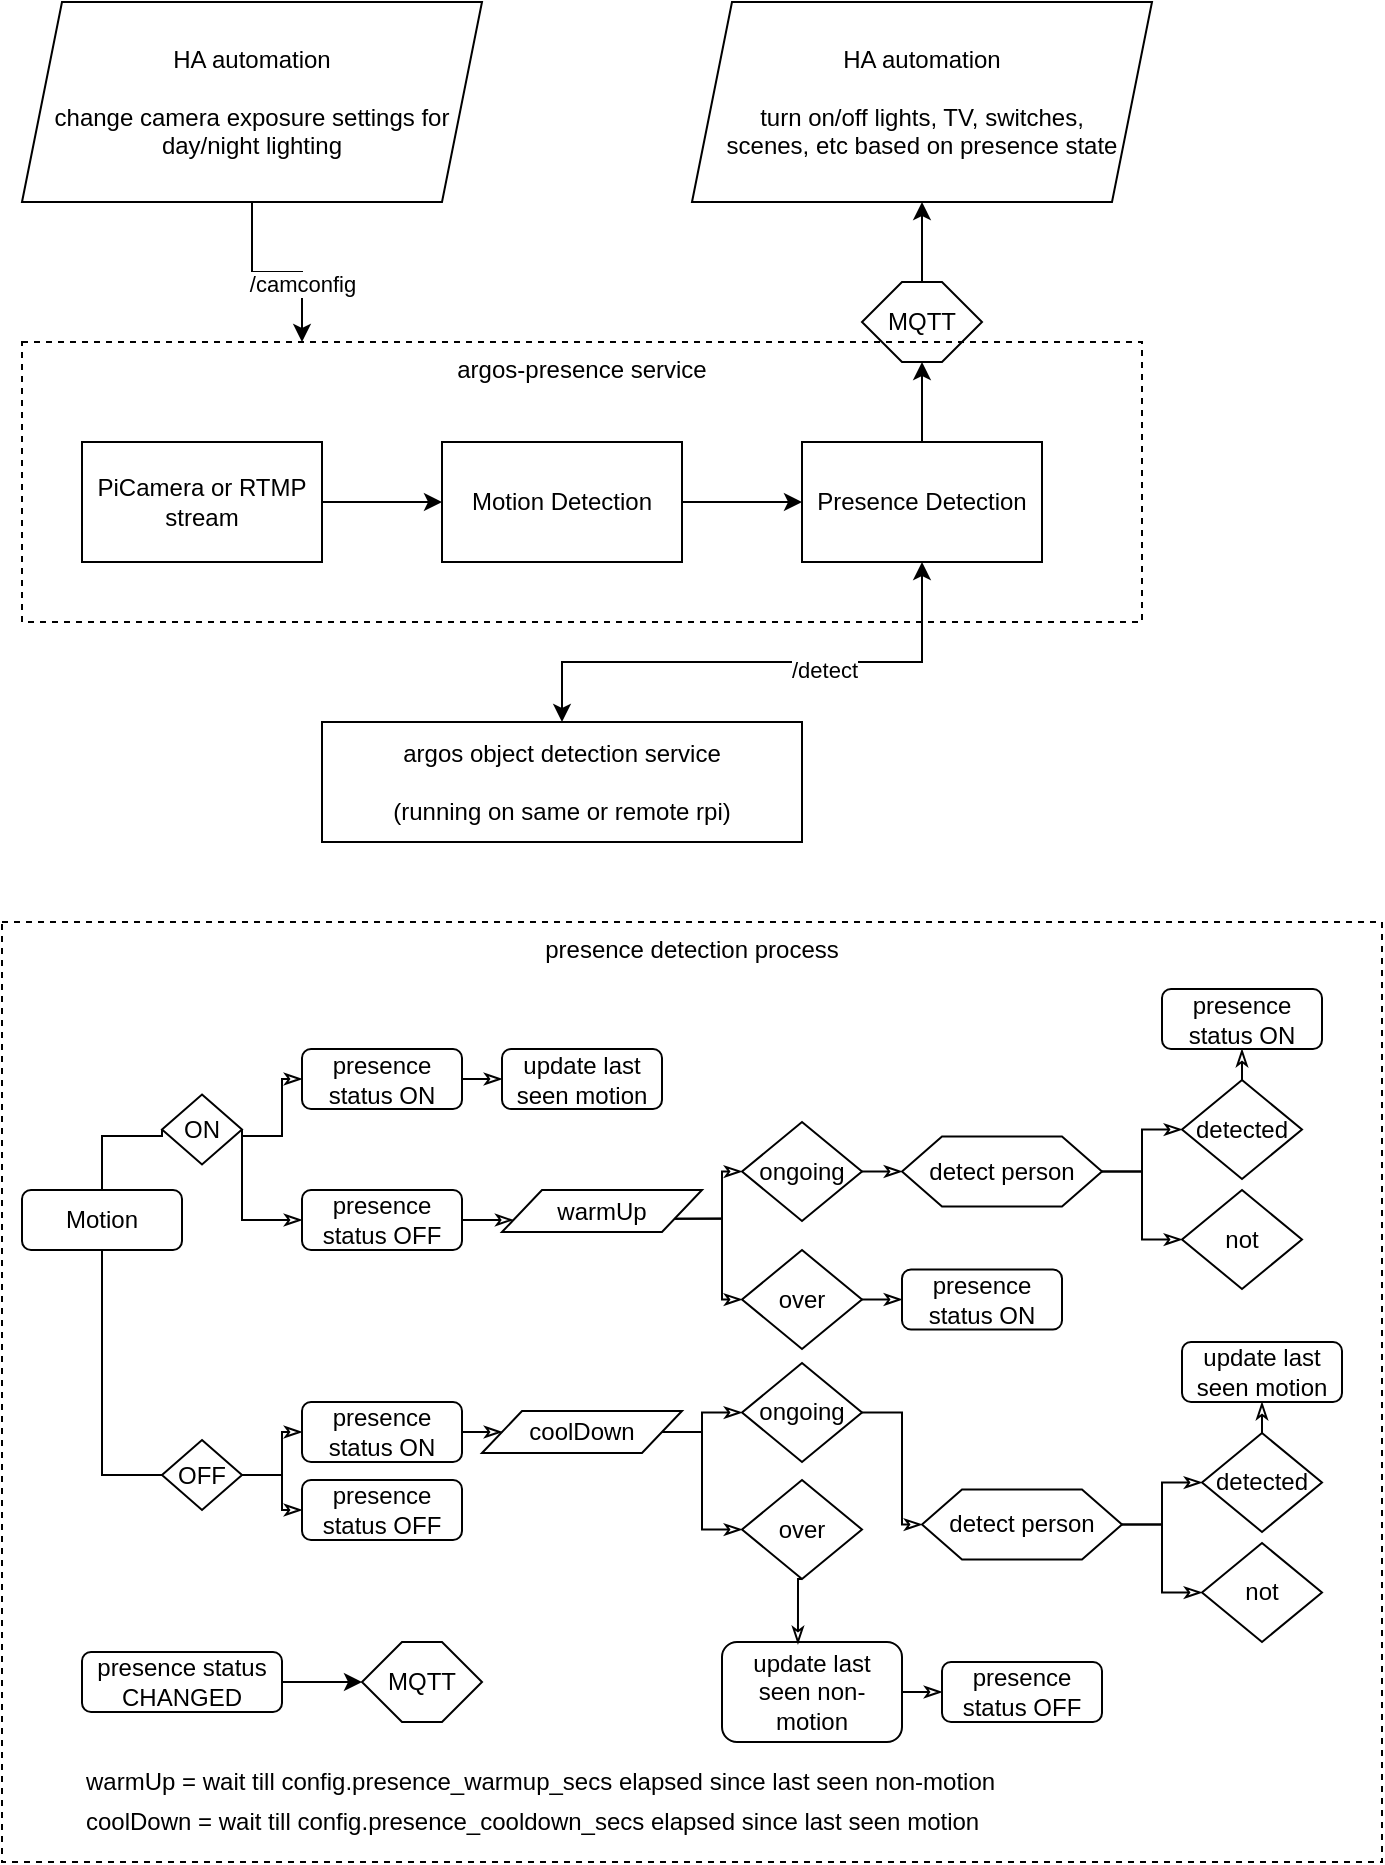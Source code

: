 <mxfile version="14.2.5" type="onedrive"><diagram id="5ugtG2ob6wq2s5I5Md5V" name="Page-1"><mxGraphModel dx="1426" dy="803" grid="1" gridSize="10" guides="1" tooltips="1" connect="1" arrows="1" fold="1" page="1" pageScale="1" pageWidth="850" pageHeight="1100" math="0" shadow="0"><root><mxCell id="0"/><mxCell id="1" parent="0"/><mxCell id="dCHTksjEwLaoaWH5pbZW-7" value="argos-presence service" style="rounded=0;whiteSpace=wrap;html=1;dashed=1;fillColor=none;verticalAlign=top;" parent="1" vertex="1"><mxGeometry x="20" y="190" width="560" height="140" as="geometry"/></mxCell><mxCell id="dCHTksjEwLaoaWH5pbZW-3" value="" style="edgeStyle=orthogonalEdgeStyle;rounded=0;orthogonalLoop=1;jettySize=auto;html=1;" parent="1" source="dCHTksjEwLaoaWH5pbZW-1" target="dCHTksjEwLaoaWH5pbZW-2" edge="1"><mxGeometry relative="1" as="geometry"/></mxCell><mxCell id="dCHTksjEwLaoaWH5pbZW-1" value="PiCamera or RTMP stream" style="rounded=0;whiteSpace=wrap;html=1;" parent="1" vertex="1"><mxGeometry x="50" y="240" width="120" height="60" as="geometry"/></mxCell><mxCell id="dCHTksjEwLaoaWH5pbZW-22" style="edgeStyle=orthogonalEdgeStyle;rounded=0;orthogonalLoop=1;jettySize=auto;html=1;exitX=1;exitY=0.5;exitDx=0;exitDy=0;entryX=0;entryY=0.5;entryDx=0;entryDy=0;startArrow=none;startFill=0;" parent="1" source="dCHTksjEwLaoaWH5pbZW-2" target="dCHTksjEwLaoaWH5pbZW-20" edge="1"><mxGeometry relative="1" as="geometry"/></mxCell><mxCell id="dCHTksjEwLaoaWH5pbZW-2" value="Motion Detection" style="whiteSpace=wrap;html=1;rounded=0;" parent="1" vertex="1"><mxGeometry x="230" y="240" width="120" height="60" as="geometry"/></mxCell><mxCell id="dCHTksjEwLaoaWH5pbZW-8" value="" style="edgeStyle=orthogonalEdgeStyle;rounded=0;orthogonalLoop=1;jettySize=auto;html=1;entryX=0.25;entryY=0;entryDx=0;entryDy=0;" parent="1" source="dCHTksjEwLaoaWH5pbZW-6" target="dCHTksjEwLaoaWH5pbZW-7" edge="1"><mxGeometry relative="1" as="geometry"/></mxCell><mxCell id="dCHTksjEwLaoaWH5pbZW-9" value="/camconfig" style="edgeLabel;html=1;align=center;verticalAlign=middle;resizable=0;points=[];" parent="dCHTksjEwLaoaWH5pbZW-8" vertex="1" connectable="0"><mxGeometry x="0.381" relative="1" as="geometry"><mxPoint as="offset"/></mxGeometry></mxCell><mxCell id="dCHTksjEwLaoaWH5pbZW-6" value="HA automation&lt;br&gt;&lt;br&gt;change camera exposure settings for day/night lighting" style="shape=parallelogram;perimeter=parallelogramPerimeter;whiteSpace=wrap;html=1;fixedSize=1;" parent="1" vertex="1"><mxGeometry x="20" y="20" width="230" height="100" as="geometry"/></mxCell><mxCell id="dCHTksjEwLaoaWH5pbZW-16" style="edgeStyle=orthogonalEdgeStyle;rounded=0;orthogonalLoop=1;jettySize=auto;html=1;exitX=0.5;exitY=0;exitDx=0;exitDy=0;entryX=0.5;entryY=1;entryDx=0;entryDy=0;" parent="1" source="dCHTksjEwLaoaWH5pbZW-20" target="dCHTksjEwLaoaWH5pbZW-11" edge="1"><mxGeometry relative="1" as="geometry"/></mxCell><mxCell id="dCHTksjEwLaoaWH5pbZW-18" style="edgeStyle=orthogonalEdgeStyle;rounded=0;orthogonalLoop=1;jettySize=auto;html=1;exitX=0.5;exitY=1;exitDx=0;exitDy=0;entryX=0.5;entryY=0;entryDx=0;entryDy=0;startArrow=classic;startFill=1;" parent="1" source="dCHTksjEwLaoaWH5pbZW-20" target="dCHTksjEwLaoaWH5pbZW-17" edge="1"><mxGeometry relative="1" as="geometry"><Array as="points"><mxPoint x="470" y="350"/><mxPoint x="290" y="350"/></Array></mxGeometry></mxCell><mxCell id="dCHTksjEwLaoaWH5pbZW-19" value="/detect" style="edgeLabel;html=1;align=center;verticalAlign=middle;resizable=0;points=[];" parent="dCHTksjEwLaoaWH5pbZW-18" vertex="1" connectable="0"><mxGeometry x="-0.24" y="4" relative="1" as="geometry"><mxPoint as="offset"/></mxGeometry></mxCell><mxCell id="dCHTksjEwLaoaWH5pbZW-10" value="HA automation&lt;br&gt;&lt;br&gt;turn on/off lights, TV, switches,&lt;br&gt;scenes, etc based on presence state" style="shape=parallelogram;perimeter=parallelogramPerimeter;whiteSpace=wrap;html=1;fixedSize=1;" parent="1" vertex="1"><mxGeometry x="355" y="20" width="230" height="100" as="geometry"/></mxCell><mxCell id="dCHTksjEwLaoaWH5pbZW-12" value="" style="edgeStyle=orthogonalEdgeStyle;rounded=0;orthogonalLoop=1;jettySize=auto;html=1;" parent="1" source="dCHTksjEwLaoaWH5pbZW-11" target="dCHTksjEwLaoaWH5pbZW-10" edge="1"><mxGeometry relative="1" as="geometry"/></mxCell><mxCell id="dCHTksjEwLaoaWH5pbZW-11" value="MQTT" style="shape=hexagon;perimeter=hexagonPerimeter2;whiteSpace=wrap;html=1;fixedSize=1;fillColor=none;" parent="1" vertex="1"><mxGeometry x="440" y="160" width="60" height="40" as="geometry"/></mxCell><mxCell id="dCHTksjEwLaoaWH5pbZW-17" value="argos object detection service&lt;br&gt;&lt;br&gt;(running on same or remote rpi)" style="rounded=0;whiteSpace=wrap;html=1;fillColor=none;verticalAlign=middle;" parent="1" vertex="1"><mxGeometry x="170" y="380" width="240" height="60" as="geometry"/></mxCell><mxCell id="dCHTksjEwLaoaWH5pbZW-20" value="Presence Detection" style="whiteSpace=wrap;html=1;rounded=0;" parent="1" vertex="1"><mxGeometry x="410" y="240" width="120" height="60" as="geometry"/></mxCell><mxCell id="dCHTksjEwLaoaWH5pbZW-25" value="presence detection process" style="rounded=0;whiteSpace=wrap;html=1;dashed=1;fillColor=none;verticalAlign=top;" parent="1" vertex="1"><mxGeometry x="10" y="480" width="690" height="470" as="geometry"/></mxCell><mxCell id="dCHTksjEwLaoaWH5pbZW-55" style="edgeStyle=orthogonalEdgeStyle;rounded=0;orthogonalLoop=1;jettySize=auto;html=1;exitX=1;exitY=0.5;exitDx=0;exitDy=0;entryX=0;entryY=0.5;entryDx=0;entryDy=0;startArrow=none;startFill=0;endArrow=classicThin;endFill=0;fontSize=12;" parent="1" source="dCHTksjEwLaoaWH5pbZW-26" target="dCHTksjEwLaoaWH5pbZW-35" edge="1"><mxGeometry relative="1" as="geometry"><Array as="points"><mxPoint x="150" y="587"/><mxPoint x="150" y="559"/></Array></mxGeometry></mxCell><mxCell id="dCHTksjEwLaoaWH5pbZW-26" value="&lt;font style=&quot;font-size: 12px&quot;&gt;ON&lt;/font&gt;" style="rhombus;whiteSpace=wrap;html=1;fillColor=none;fontSize=8;" parent="1" vertex="1"><mxGeometry x="90" y="566.25" width="40" height="35" as="geometry"/></mxCell><mxCell id="dCHTksjEwLaoaWH5pbZW-31" style="edgeStyle=orthogonalEdgeStyle;rounded=0;orthogonalLoop=1;jettySize=auto;html=1;exitX=0.5;exitY=0;exitDx=0;exitDy=0;startArrow=none;startFill=0;fontSize=8;endArrow=none;endFill=0;entryX=0;entryY=0.5;entryDx=0;entryDy=0;" parent="1" source="dCHTksjEwLaoaWH5pbZW-27" target="dCHTksjEwLaoaWH5pbZW-26" edge="1"><mxGeometry relative="1" as="geometry"><mxPoint x="90" y="587" as="targetPoint"/><Array as="points"><mxPoint x="60" y="587"/></Array></mxGeometry></mxCell><mxCell id="dCHTksjEwLaoaWH5pbZW-34" style="edgeStyle=orthogonalEdgeStyle;rounded=0;orthogonalLoop=1;jettySize=auto;html=1;exitX=0.5;exitY=1;exitDx=0;exitDy=0;entryX=0;entryY=0.5;entryDx=0;entryDy=0;startArrow=none;startFill=0;endArrow=none;endFill=0;fontSize=8;" parent="1" source="dCHTksjEwLaoaWH5pbZW-27" target="dCHTksjEwLaoaWH5pbZW-28" edge="1"><mxGeometry relative="1" as="geometry"/></mxCell><mxCell id="dCHTksjEwLaoaWH5pbZW-57" value="" style="edgeStyle=orthogonalEdgeStyle;rounded=0;orthogonalLoop=1;jettySize=auto;html=1;startArrow=none;startFill=0;endArrow=classicThin;endFill=0;fontSize=12;exitX=1;exitY=0.5;exitDx=0;exitDy=0;" parent="1" source="dCHTksjEwLaoaWH5pbZW-26" target="dCHTksjEwLaoaWH5pbZW-36" edge="1"><mxGeometry relative="1" as="geometry"><Array as="points"><mxPoint x="130" y="629"/></Array></mxGeometry></mxCell><mxCell id="dCHTksjEwLaoaWH5pbZW-27" value="&lt;font style=&quot;font-size: 12px&quot;&gt;Motion&lt;/font&gt;" style="rounded=1;whiteSpace=wrap;html=1;fillColor=none;fontSize=8;" parent="1" vertex="1"><mxGeometry x="20" y="614" width="80" height="30" as="geometry"/></mxCell><mxCell id="dCHTksjEwLaoaWH5pbZW-72" style="edgeStyle=orthogonalEdgeStyle;rounded=0;orthogonalLoop=1;jettySize=auto;html=1;exitX=1;exitY=0.5;exitDx=0;exitDy=0;entryX=0;entryY=0.5;entryDx=0;entryDy=0;startArrow=none;startFill=0;endArrow=classicThin;endFill=0;fontSize=12;" parent="1" source="dCHTksjEwLaoaWH5pbZW-28" target="dCHTksjEwLaoaWH5pbZW-37" edge="1"><mxGeometry relative="1" as="geometry"><Array as="points"><mxPoint x="150" y="735"/></Array></mxGeometry></mxCell><mxCell id="dCHTksjEwLaoaWH5pbZW-73" style="edgeStyle=orthogonalEdgeStyle;rounded=0;orthogonalLoop=1;jettySize=auto;html=1;exitX=1;exitY=0.5;exitDx=0;exitDy=0;entryX=0;entryY=0.5;entryDx=0;entryDy=0;startArrow=none;startFill=0;endArrow=classicThin;endFill=0;fontSize=12;" parent="1" source="dCHTksjEwLaoaWH5pbZW-28" target="dCHTksjEwLaoaWH5pbZW-38" edge="1"><mxGeometry relative="1" as="geometry"><Array as="points"><mxPoint x="150" y="774"/></Array></mxGeometry></mxCell><mxCell id="dCHTksjEwLaoaWH5pbZW-28" value="&lt;font style=&quot;font-size: 12px&quot;&gt;OFF&lt;/font&gt;" style="rhombus;whiteSpace=wrap;html=1;fillColor=none;fontSize=8;" parent="1" vertex="1"><mxGeometry x="90" y="739" width="40" height="35" as="geometry"/></mxCell><mxCell id="dCHTksjEwLaoaWH5pbZW-59" style="edgeStyle=orthogonalEdgeStyle;rounded=0;orthogonalLoop=1;jettySize=auto;html=1;exitX=1;exitY=0.5;exitDx=0;exitDy=0;entryX=0;entryY=0.5;entryDx=0;entryDy=0;startArrow=none;startFill=0;endArrow=classicThin;endFill=0;fontSize=12;" parent="1" source="dCHTksjEwLaoaWH5pbZW-35" target="dCHTksjEwLaoaWH5pbZW-58" edge="1"><mxGeometry relative="1" as="geometry"/></mxCell><mxCell id="dCHTksjEwLaoaWH5pbZW-35" value="&lt;font style=&quot;font-size: 12px&quot;&gt;presence status ON&lt;/font&gt;" style="rounded=1;whiteSpace=wrap;html=1;fillColor=none;fontSize=8;" parent="1" vertex="1"><mxGeometry x="160" y="543.5" width="80" height="30" as="geometry"/></mxCell><mxCell id="dCHTksjEwLaoaWH5pbZW-60" style="edgeStyle=orthogonalEdgeStyle;rounded=0;orthogonalLoop=1;jettySize=auto;html=1;exitX=1;exitY=0.5;exitDx=0;exitDy=0;entryX=0;entryY=0.75;entryDx=0;entryDy=0;startArrow=none;startFill=0;endArrow=classicThin;endFill=0;fontSize=12;" parent="1" source="dCHTksjEwLaoaWH5pbZW-36" target="dCHTksjEwLaoaWH5pbZW-40" edge="1"><mxGeometry relative="1" as="geometry"/></mxCell><mxCell id="dCHTksjEwLaoaWH5pbZW-36" value="&lt;font style=&quot;font-size: 12px&quot;&gt;presence status OFF&lt;/font&gt;" style="rounded=1;whiteSpace=wrap;html=1;fillColor=none;fontSize=8;" parent="1" vertex="1"><mxGeometry x="160" y="614" width="80" height="30" as="geometry"/></mxCell><mxCell id="dCHTksjEwLaoaWH5pbZW-71" style="edgeStyle=orthogonalEdgeStyle;rounded=0;orthogonalLoop=1;jettySize=auto;html=1;exitX=1;exitY=0.5;exitDx=0;exitDy=0;entryX=0;entryY=0.5;entryDx=0;entryDy=0;startArrow=none;startFill=0;endArrow=classicThin;endFill=0;fontSize=12;" parent="1" source="dCHTksjEwLaoaWH5pbZW-37" target="dCHTksjEwLaoaWH5pbZW-70" edge="1"><mxGeometry relative="1" as="geometry"/></mxCell><mxCell id="dCHTksjEwLaoaWH5pbZW-37" value="&lt;font style=&quot;font-size: 12px&quot;&gt;presence status ON&lt;/font&gt;" style="rounded=1;whiteSpace=wrap;html=1;fillColor=none;fontSize=8;" parent="1" vertex="1"><mxGeometry x="160" y="720" width="80" height="30" as="geometry"/></mxCell><mxCell id="dCHTksjEwLaoaWH5pbZW-38" value="&lt;font style=&quot;font-size: 12px&quot;&gt;presence status OFF&lt;/font&gt;" style="rounded=1;whiteSpace=wrap;html=1;fillColor=none;fontSize=8;" parent="1" vertex="1"><mxGeometry x="160" y="759" width="80" height="30" as="geometry"/></mxCell><mxCell id="dCHTksjEwLaoaWH5pbZW-62" style="edgeStyle=orthogonalEdgeStyle;rounded=0;orthogonalLoop=1;jettySize=auto;html=1;exitX=1;exitY=0.75;exitDx=0;exitDy=0;entryX=0;entryY=0.5;entryDx=0;entryDy=0;startArrow=none;startFill=0;endArrow=classicThin;endFill=0;fontSize=12;" parent="1" source="dCHTksjEwLaoaWH5pbZW-40" target="dCHTksjEwLaoaWH5pbZW-41" edge="1"><mxGeometry relative="1" as="geometry"><Array as="points"><mxPoint x="370" y="628"/><mxPoint x="370" y="605"/></Array></mxGeometry></mxCell><mxCell id="dCHTksjEwLaoaWH5pbZW-63" style="edgeStyle=orthogonalEdgeStyle;rounded=0;orthogonalLoop=1;jettySize=auto;html=1;exitX=1;exitY=0.75;exitDx=0;exitDy=0;entryX=0;entryY=0.5;entryDx=0;entryDy=0;startArrow=none;startFill=0;endArrow=classicThin;endFill=0;fontSize=12;" parent="1" source="dCHTksjEwLaoaWH5pbZW-40" target="dCHTksjEwLaoaWH5pbZW-52" edge="1"><mxGeometry relative="1" as="geometry"><Array as="points"><mxPoint x="370" y="628"/><mxPoint x="370" y="669"/></Array></mxGeometry></mxCell><mxCell id="dCHTksjEwLaoaWH5pbZW-40" value="&lt;font style=&quot;font-size: 12px&quot;&gt;warmUp&lt;/font&gt;" style="shape=parallelogram;perimeter=parallelogramPerimeter;whiteSpace=wrap;html=1;fixedSize=1;fillColor=none;fontSize=8;" parent="1" vertex="1"><mxGeometry x="260" y="614" width="100" height="21" as="geometry"/></mxCell><mxCell id="dCHTksjEwLaoaWH5pbZW-64" style="edgeStyle=orthogonalEdgeStyle;rounded=0;orthogonalLoop=1;jettySize=auto;html=1;exitX=1;exitY=0.5;exitDx=0;exitDy=0;entryX=0;entryY=0.5;entryDx=0;entryDy=0;startArrow=none;startFill=0;endArrow=classicThin;endFill=0;fontSize=12;" parent="1" source="dCHTksjEwLaoaWH5pbZW-41" target="dCHTksjEwLaoaWH5pbZW-43" edge="1"><mxGeometry relative="1" as="geometry"/></mxCell><mxCell id="dCHTksjEwLaoaWH5pbZW-41" value="&lt;font style=&quot;font-size: 12px&quot;&gt;ongoing&lt;/font&gt;" style="rhombus;whiteSpace=wrap;html=1;fillColor=none;fontSize=8;" parent="1" vertex="1"><mxGeometry x="380" y="580" width="60" height="49.5" as="geometry"/></mxCell><mxCell id="dCHTksjEwLaoaWH5pbZW-66" style="edgeStyle=orthogonalEdgeStyle;rounded=0;orthogonalLoop=1;jettySize=auto;html=1;exitX=1;exitY=0.5;exitDx=0;exitDy=0;entryX=0;entryY=0.5;entryDx=0;entryDy=0;startArrow=none;startFill=0;endArrow=classicThin;endFill=0;fontSize=12;" parent="1" source="dCHTksjEwLaoaWH5pbZW-43" target="dCHTksjEwLaoaWH5pbZW-53" edge="1"><mxGeometry relative="1" as="geometry"/></mxCell><mxCell id="dCHTksjEwLaoaWH5pbZW-67" style="edgeStyle=orthogonalEdgeStyle;rounded=0;orthogonalLoop=1;jettySize=auto;html=1;exitX=1;exitY=0.5;exitDx=0;exitDy=0;entryX=0;entryY=0.5;entryDx=0;entryDy=0;startArrow=none;startFill=0;endArrow=classicThin;endFill=0;fontSize=12;" parent="1" source="dCHTksjEwLaoaWH5pbZW-43" target="dCHTksjEwLaoaWH5pbZW-54" edge="1"><mxGeometry relative="1" as="geometry"/></mxCell><mxCell id="dCHTksjEwLaoaWH5pbZW-43" value="&lt;font style=&quot;font-size: 12px;&quot;&gt;detect person&lt;/font&gt;" style="shape=hexagon;perimeter=hexagonPerimeter2;whiteSpace=wrap;html=1;fixedSize=1;fillColor=none;fontSize=12;" parent="1" vertex="1"><mxGeometry x="460" y="587.25" width="100" height="35" as="geometry"/></mxCell><mxCell id="dCHTksjEwLaoaWH5pbZW-44" value="&lt;font style=&quot;font-size: 12px&quot;&gt;presence status ON&lt;/font&gt;" style="rounded=1;whiteSpace=wrap;html=1;fillColor=none;fontSize=8;" parent="1" vertex="1"><mxGeometry x="460" y="653.75" width="80" height="30" as="geometry"/></mxCell><mxCell id="dCHTksjEwLaoaWH5pbZW-48" value="&lt;font style=&quot;font-size: 12px&quot;&gt;presence status ON&lt;/font&gt;" style="rounded=1;whiteSpace=wrap;html=1;fillColor=none;fontSize=8;" parent="1" vertex="1"><mxGeometry x="590" y="513.5" width="80" height="30" as="geometry"/></mxCell><mxCell id="dCHTksjEwLaoaWH5pbZW-51" value="" style="edgeStyle=orthogonalEdgeStyle;rounded=0;orthogonalLoop=1;jettySize=auto;html=1;startArrow=none;startFill=0;endArrow=classic;endFill=1;fontSize=8;" parent="1" source="dCHTksjEwLaoaWH5pbZW-49" target="dCHTksjEwLaoaWH5pbZW-50" edge="1"><mxGeometry relative="1" as="geometry"/></mxCell><mxCell id="dCHTksjEwLaoaWH5pbZW-49" value="&lt;font style=&quot;font-size: 12px&quot;&gt;presence status CHANGED&lt;/font&gt;" style="rounded=1;whiteSpace=wrap;html=1;fillColor=none;fontSize=8;" parent="1" vertex="1"><mxGeometry x="50" y="845" width="100" height="30" as="geometry"/></mxCell><mxCell id="dCHTksjEwLaoaWH5pbZW-50" value="MQTT" style="shape=hexagon;perimeter=hexagonPerimeter2;whiteSpace=wrap;html=1;fixedSize=1;fillColor=none;" parent="1" vertex="1"><mxGeometry x="190" y="840" width="60" height="40" as="geometry"/></mxCell><mxCell id="dCHTksjEwLaoaWH5pbZW-65" style="edgeStyle=orthogonalEdgeStyle;rounded=0;orthogonalLoop=1;jettySize=auto;html=1;exitX=1;exitY=0.5;exitDx=0;exitDy=0;entryX=0;entryY=0.5;entryDx=0;entryDy=0;startArrow=none;startFill=0;endArrow=classicThin;endFill=0;fontSize=12;" parent="1" source="dCHTksjEwLaoaWH5pbZW-52" target="dCHTksjEwLaoaWH5pbZW-44" edge="1"><mxGeometry relative="1" as="geometry"/></mxCell><mxCell id="dCHTksjEwLaoaWH5pbZW-52" value="&lt;font style=&quot;font-size: 12px&quot;&gt;over&lt;/font&gt;" style="rhombus;whiteSpace=wrap;html=1;fillColor=none;fontSize=8;" parent="1" vertex="1"><mxGeometry x="380" y="644" width="60" height="49.5" as="geometry"/></mxCell><mxCell id="dCHTksjEwLaoaWH5pbZW-69" style="edgeStyle=orthogonalEdgeStyle;rounded=0;orthogonalLoop=1;jettySize=auto;html=1;exitX=0.5;exitY=0;exitDx=0;exitDy=0;entryX=0.5;entryY=1;entryDx=0;entryDy=0;startArrow=none;startFill=0;endArrow=classicThin;endFill=0;fontSize=12;" parent="1" source="dCHTksjEwLaoaWH5pbZW-53" target="dCHTksjEwLaoaWH5pbZW-48" edge="1"><mxGeometry relative="1" as="geometry"/></mxCell><mxCell id="dCHTksjEwLaoaWH5pbZW-53" value="&lt;font style=&quot;font-size: 12px&quot;&gt;detected&lt;/font&gt;" style="rhombus;whiteSpace=wrap;html=1;fillColor=none;fontSize=8;" parent="1" vertex="1"><mxGeometry x="600" y="559" width="60" height="49.5" as="geometry"/></mxCell><mxCell id="dCHTksjEwLaoaWH5pbZW-54" value="&lt;font style=&quot;font-size: 12px&quot;&gt;not&lt;/font&gt;" style="rhombus;whiteSpace=wrap;html=1;fillColor=none;fontSize=8;" parent="1" vertex="1"><mxGeometry x="600" y="614" width="60" height="49.5" as="geometry"/></mxCell><mxCell id="dCHTksjEwLaoaWH5pbZW-58" value="&lt;span style=&quot;font-size: 12px&quot;&gt;update last seen motion&lt;/span&gt;" style="rounded=1;whiteSpace=wrap;html=1;fillColor=none;fontSize=8;" parent="1" vertex="1"><mxGeometry x="260" y="543.5" width="80" height="30" as="geometry"/></mxCell><mxCell id="dCHTksjEwLaoaWH5pbZW-76" style="edgeStyle=orthogonalEdgeStyle;rounded=0;orthogonalLoop=1;jettySize=auto;html=1;exitX=1;exitY=0.5;exitDx=0;exitDy=0;entryX=0;entryY=0.5;entryDx=0;entryDy=0;startArrow=none;startFill=0;endArrow=classicThin;endFill=0;fontSize=12;" parent="1" source="dCHTksjEwLaoaWH5pbZW-70" target="dCHTksjEwLaoaWH5pbZW-74" edge="1"><mxGeometry relative="1" as="geometry"><Array as="points"><mxPoint x="360" y="735"/><mxPoint x="360" y="725"/></Array></mxGeometry></mxCell><mxCell id="dCHTksjEwLaoaWH5pbZW-77" style="edgeStyle=orthogonalEdgeStyle;rounded=0;orthogonalLoop=1;jettySize=auto;html=1;exitX=1;exitY=0.5;exitDx=0;exitDy=0;entryX=0;entryY=0.5;entryDx=0;entryDy=0;startArrow=none;startFill=0;endArrow=classicThin;endFill=0;fontSize=12;" parent="1" source="dCHTksjEwLaoaWH5pbZW-70" target="dCHTksjEwLaoaWH5pbZW-75" edge="1"><mxGeometry relative="1" as="geometry"><Array as="points"><mxPoint x="360" y="735"/><mxPoint x="360" y="784"/></Array></mxGeometry></mxCell><mxCell id="dCHTksjEwLaoaWH5pbZW-70" value="&lt;font style=&quot;font-size: 12px&quot;&gt;coolDown&lt;/font&gt;" style="shape=parallelogram;perimeter=parallelogramPerimeter;whiteSpace=wrap;html=1;fixedSize=1;fillColor=none;fontSize=8;" parent="1" vertex="1"><mxGeometry x="250" y="724.5" width="100" height="21" as="geometry"/></mxCell><mxCell id="dCHTksjEwLaoaWH5pbZW-90" style="edgeStyle=orthogonalEdgeStyle;rounded=0;orthogonalLoop=1;jettySize=auto;html=1;exitX=1;exitY=0.5;exitDx=0;exitDy=0;entryX=0;entryY=0.5;entryDx=0;entryDy=0;startArrow=none;startFill=0;endArrow=classicThin;endFill=0;fontSize=12;" parent="1" source="dCHTksjEwLaoaWH5pbZW-74" target="dCHTksjEwLaoaWH5pbZW-81" edge="1"><mxGeometry relative="1" as="geometry"><Array as="points"><mxPoint x="460" y="725"/><mxPoint x="460" y="781"/></Array></mxGeometry></mxCell><mxCell id="dCHTksjEwLaoaWH5pbZW-74" value="&lt;font style=&quot;font-size: 12px&quot;&gt;ongoing&lt;/font&gt;" style="rhombus;whiteSpace=wrap;html=1;fillColor=none;fontSize=8;" parent="1" vertex="1"><mxGeometry x="380" y="700.5" width="60" height="49.5" as="geometry"/></mxCell><mxCell id="dCHTksjEwLaoaWH5pbZW-86" style="edgeStyle=orthogonalEdgeStyle;rounded=0;orthogonalLoop=1;jettySize=auto;html=1;exitX=0.5;exitY=1;exitDx=0;exitDy=0;entryX=0.422;entryY=0.02;entryDx=0;entryDy=0;entryPerimeter=0;startArrow=none;startFill=0;endArrow=classicThin;endFill=0;fontSize=12;" parent="1" source="dCHTksjEwLaoaWH5pbZW-75" target="dCHTksjEwLaoaWH5pbZW-85" edge="1"><mxGeometry relative="1" as="geometry"/></mxCell><mxCell id="dCHTksjEwLaoaWH5pbZW-75" value="&lt;font style=&quot;font-size: 12px&quot;&gt;over&lt;/font&gt;" style="rhombus;whiteSpace=wrap;html=1;fillColor=none;fontSize=8;" parent="1" vertex="1"><mxGeometry x="380" y="759" width="60" height="49.5" as="geometry"/></mxCell><mxCell id="dCHTksjEwLaoaWH5pbZW-79" style="edgeStyle=orthogonalEdgeStyle;rounded=0;orthogonalLoop=1;jettySize=auto;html=1;exitX=1;exitY=0.5;exitDx=0;exitDy=0;entryX=0;entryY=0.5;entryDx=0;entryDy=0;startArrow=none;startFill=0;endArrow=classicThin;endFill=0;fontSize=12;" parent="1" source="dCHTksjEwLaoaWH5pbZW-81" target="dCHTksjEwLaoaWH5pbZW-83" edge="1"><mxGeometry relative="1" as="geometry"/></mxCell><mxCell id="dCHTksjEwLaoaWH5pbZW-80" style="edgeStyle=orthogonalEdgeStyle;rounded=0;orthogonalLoop=1;jettySize=auto;html=1;exitX=1;exitY=0.5;exitDx=0;exitDy=0;entryX=0;entryY=0.5;entryDx=0;entryDy=0;startArrow=none;startFill=0;endArrow=classicThin;endFill=0;fontSize=12;" parent="1" source="dCHTksjEwLaoaWH5pbZW-81" target="dCHTksjEwLaoaWH5pbZW-84" edge="1"><mxGeometry relative="1" as="geometry"/></mxCell><mxCell id="dCHTksjEwLaoaWH5pbZW-81" value="&lt;font style=&quot;font-size: 12px;&quot;&gt;detect person&lt;/font&gt;" style="shape=hexagon;perimeter=hexagonPerimeter2;whiteSpace=wrap;html=1;fixedSize=1;fillColor=none;fontSize=12;" parent="1" vertex="1"><mxGeometry x="470" y="763.75" width="100" height="35" as="geometry"/></mxCell><mxCell id="dCHTksjEwLaoaWH5pbZW-88" style="edgeStyle=orthogonalEdgeStyle;rounded=0;orthogonalLoop=1;jettySize=auto;html=1;exitX=0.5;exitY=0;exitDx=0;exitDy=0;entryX=0.5;entryY=1;entryDx=0;entryDy=0;startArrow=none;startFill=0;endArrow=classicThin;endFill=0;fontSize=12;" parent="1" source="dCHTksjEwLaoaWH5pbZW-83" edge="1"><mxGeometry relative="1" as="geometry"><mxPoint x="640" y="720" as="targetPoint"/></mxGeometry></mxCell><mxCell id="dCHTksjEwLaoaWH5pbZW-83" value="&lt;font style=&quot;font-size: 12px&quot;&gt;detected&lt;/font&gt;" style="rhombus;whiteSpace=wrap;html=1;fillColor=none;fontSize=8;" parent="1" vertex="1"><mxGeometry x="610" y="735.5" width="60" height="49.5" as="geometry"/></mxCell><mxCell id="dCHTksjEwLaoaWH5pbZW-84" value="&lt;font style=&quot;font-size: 12px&quot;&gt;not&lt;/font&gt;" style="rhombus;whiteSpace=wrap;html=1;fillColor=none;fontSize=8;" parent="1" vertex="1"><mxGeometry x="610" y="790.5" width="60" height="49.5" as="geometry"/></mxCell><mxCell id="dCHTksjEwLaoaWH5pbZW-89" style="edgeStyle=orthogonalEdgeStyle;rounded=0;orthogonalLoop=1;jettySize=auto;html=1;exitX=1;exitY=0.5;exitDx=0;exitDy=0;entryX=0;entryY=0.5;entryDx=0;entryDy=0;startArrow=none;startFill=0;endArrow=classicThin;endFill=0;fontSize=12;" parent="1" source="dCHTksjEwLaoaWH5pbZW-85" target="dCHTksjEwLaoaWH5pbZW-87" edge="1"><mxGeometry relative="1" as="geometry"/></mxCell><mxCell id="dCHTksjEwLaoaWH5pbZW-85" value="&lt;span style=&quot;font-size: 12px&quot;&gt;update last seen non-motion&lt;/span&gt;" style="rounded=1;whiteSpace=wrap;html=1;fillColor=none;fontSize=8;" parent="1" vertex="1"><mxGeometry x="370" y="840" width="90" height="50" as="geometry"/></mxCell><mxCell id="dCHTksjEwLaoaWH5pbZW-87" value="&lt;font style=&quot;font-size: 12px&quot;&gt;presence status OFF&lt;/font&gt;" style="rounded=1;whiteSpace=wrap;html=1;fillColor=none;fontSize=8;" parent="1" vertex="1"><mxGeometry x="480" y="850" width="80" height="30" as="geometry"/></mxCell><mxCell id="dCHTksjEwLaoaWH5pbZW-91" value="&lt;span style=&quot;font-size: 12px&quot;&gt;update last seen motion&lt;/span&gt;" style="rounded=1;whiteSpace=wrap;html=1;fillColor=none;fontSize=8;" parent="1" vertex="1"><mxGeometry x="600" y="690" width="80" height="30" as="geometry"/></mxCell><mxCell id="dCHTksjEwLaoaWH5pbZW-92" value="warmUp = wait till config.presence_warmup_secs elapsed since last seen non-motion" style="text;html=1;strokeColor=none;fillColor=none;align=left;verticalAlign=middle;whiteSpace=wrap;rounded=0;fontSize=12;" parent="1" vertex="1"><mxGeometry x="50" y="900" width="480" height="20" as="geometry"/></mxCell><mxCell id="dCHTksjEwLaoaWH5pbZW-93" value="coolDown = wait till config.presence_cooldown_secs elapsed since last seen motion" style="text;html=1;strokeColor=none;fillColor=none;align=left;verticalAlign=middle;whiteSpace=wrap;rounded=0;fontSize=12;" parent="1" vertex="1"><mxGeometry x="50" y="920" width="480" height="20" as="geometry"/></mxCell></root></mxGraphModel></diagram></mxfile>